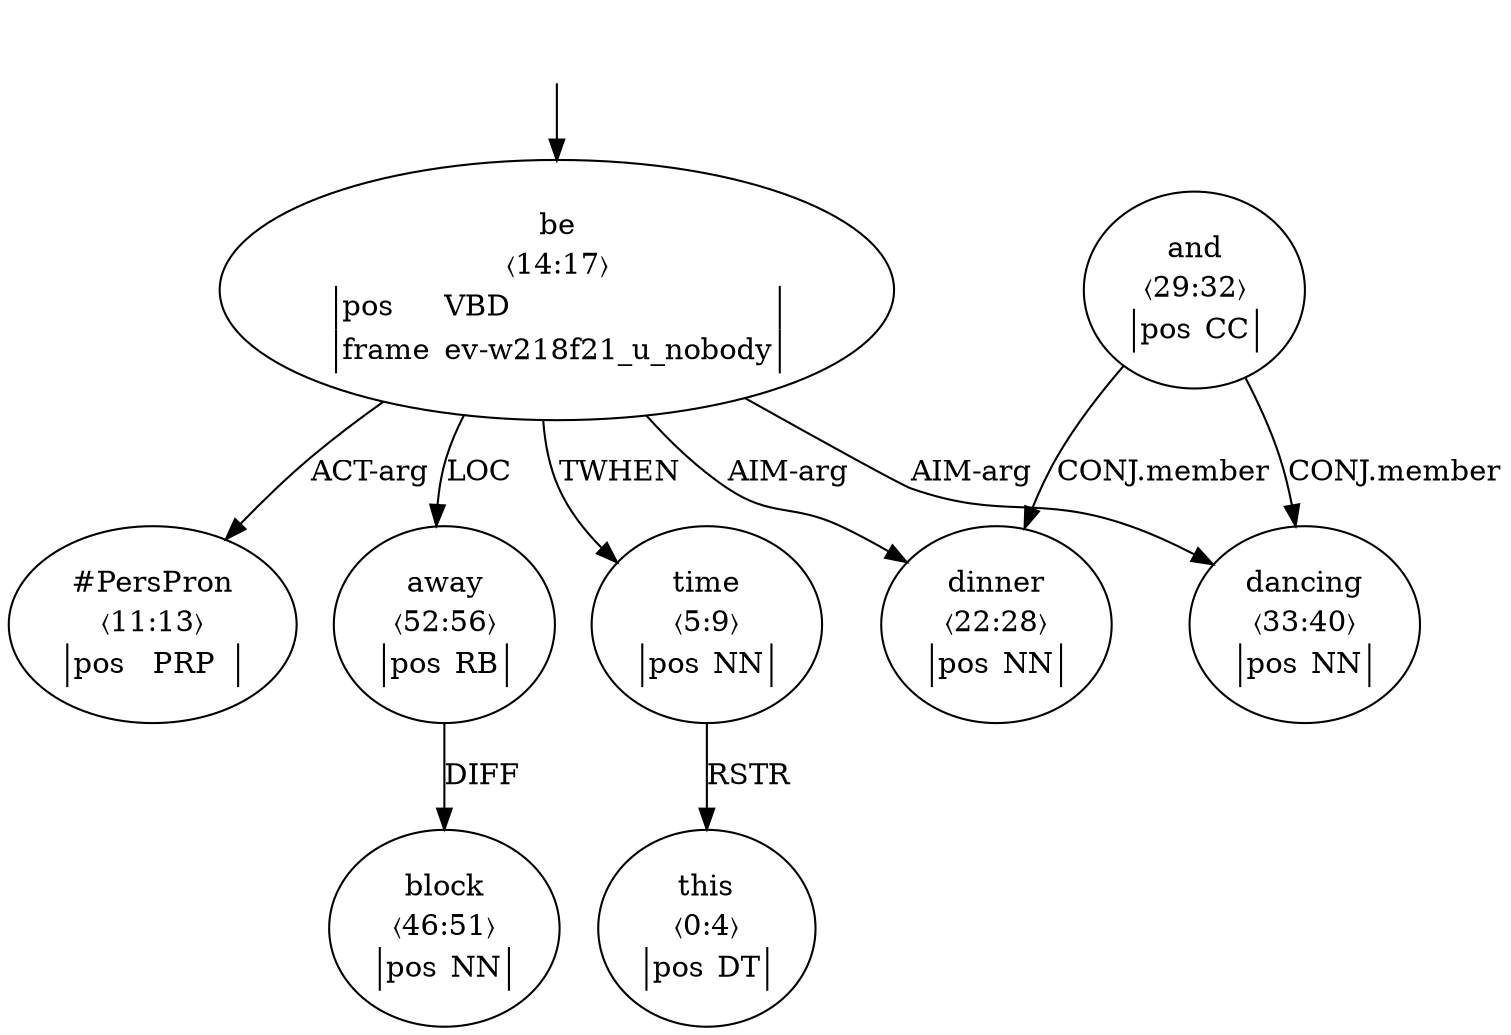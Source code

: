 digraph "20010016" {
  top [ style=invis ];
  top -> 4;
  0 [ label=<<table align="center" border="0" cellspacing="0"><tr><td colspan="2">this</td></tr><tr><td colspan="2">〈0:4〉</td></tr><tr><td sides="l" border="1" align="left">pos</td><td sides="r" border="1" align="left">DT</td></tr></table>> ];
  1 [ label=<<table align="center" border="0" cellspacing="0"><tr><td colspan="2">time</td></tr><tr><td colspan="2">〈5:9〉</td></tr><tr><td sides="l" border="1" align="left">pos</td><td sides="r" border="1" align="left">NN</td></tr></table>> ];
  3 [ label=<<table align="center" border="0" cellspacing="0"><tr><td colspan="2">#PersPron</td></tr><tr><td colspan="2">〈11:13〉</td></tr><tr><td sides="l" border="1" align="left">pos</td><td sides="r" border="1" align="left">PRP</td></tr></table>> ];
  4 [ label=<<table align="center" border="0" cellspacing="0"><tr><td colspan="2">be</td></tr><tr><td colspan="2">〈14:17〉</td></tr><tr><td sides="l" border="1" align="left">pos</td><td sides="r" border="1" align="left">VBD</td></tr><tr><td sides="l" border="1" align="left">frame</td><td sides="r" border="1" align="left">ev-w218f21_u_nobody</td></tr></table>> ];
  6 [ label=<<table align="center" border="0" cellspacing="0"><tr><td colspan="2">dinner</td></tr><tr><td colspan="2">〈22:28〉</td></tr><tr><td sides="l" border="1" align="left">pos</td><td sides="r" border="1" align="left">NN</td></tr></table>> ];
  7 [ label=<<table align="center" border="0" cellspacing="0"><tr><td colspan="2">and</td></tr><tr><td colspan="2">〈29:32〉</td></tr><tr><td sides="l" border="1" align="left">pos</td><td sides="r" border="1" align="left">CC</td></tr></table>> ];
  8 [ label=<<table align="center" border="0" cellspacing="0"><tr><td colspan="2">dancing</td></tr><tr><td colspan="2">〈33:40〉</td></tr><tr><td sides="l" border="1" align="left">pos</td><td sides="r" border="1" align="left">NN</td></tr></table>> ];
  11 [ label=<<table align="center" border="0" cellspacing="0"><tr><td colspan="2">block</td></tr><tr><td colspan="2">〈46:51〉</td></tr><tr><td sides="l" border="1" align="left">pos</td><td sides="r" border="1" align="left">NN</td></tr></table>> ];
  12 [ label=<<table align="center" border="0" cellspacing="0"><tr><td colspan="2">away</td></tr><tr><td colspan="2">〈52:56〉</td></tr><tr><td sides="l" border="1" align="left">pos</td><td sides="r" border="1" align="left">RB</td></tr></table>> ];
  4 -> 12 [ label="LOC" ];
  4 -> 3 [ label="ACT-arg" ];
  1 -> 0 [ label="RSTR" ];
  12 -> 11 [ label="DIFF" ];
  4 -> 8 [ label="AIM-arg" ];
  7 -> 6 [ label="CONJ.member" ];
  4 -> 1 [ label="TWHEN" ];
  7 -> 8 [ label="CONJ.member" ];
  4 -> 6 [ label="AIM-arg" ];
}

